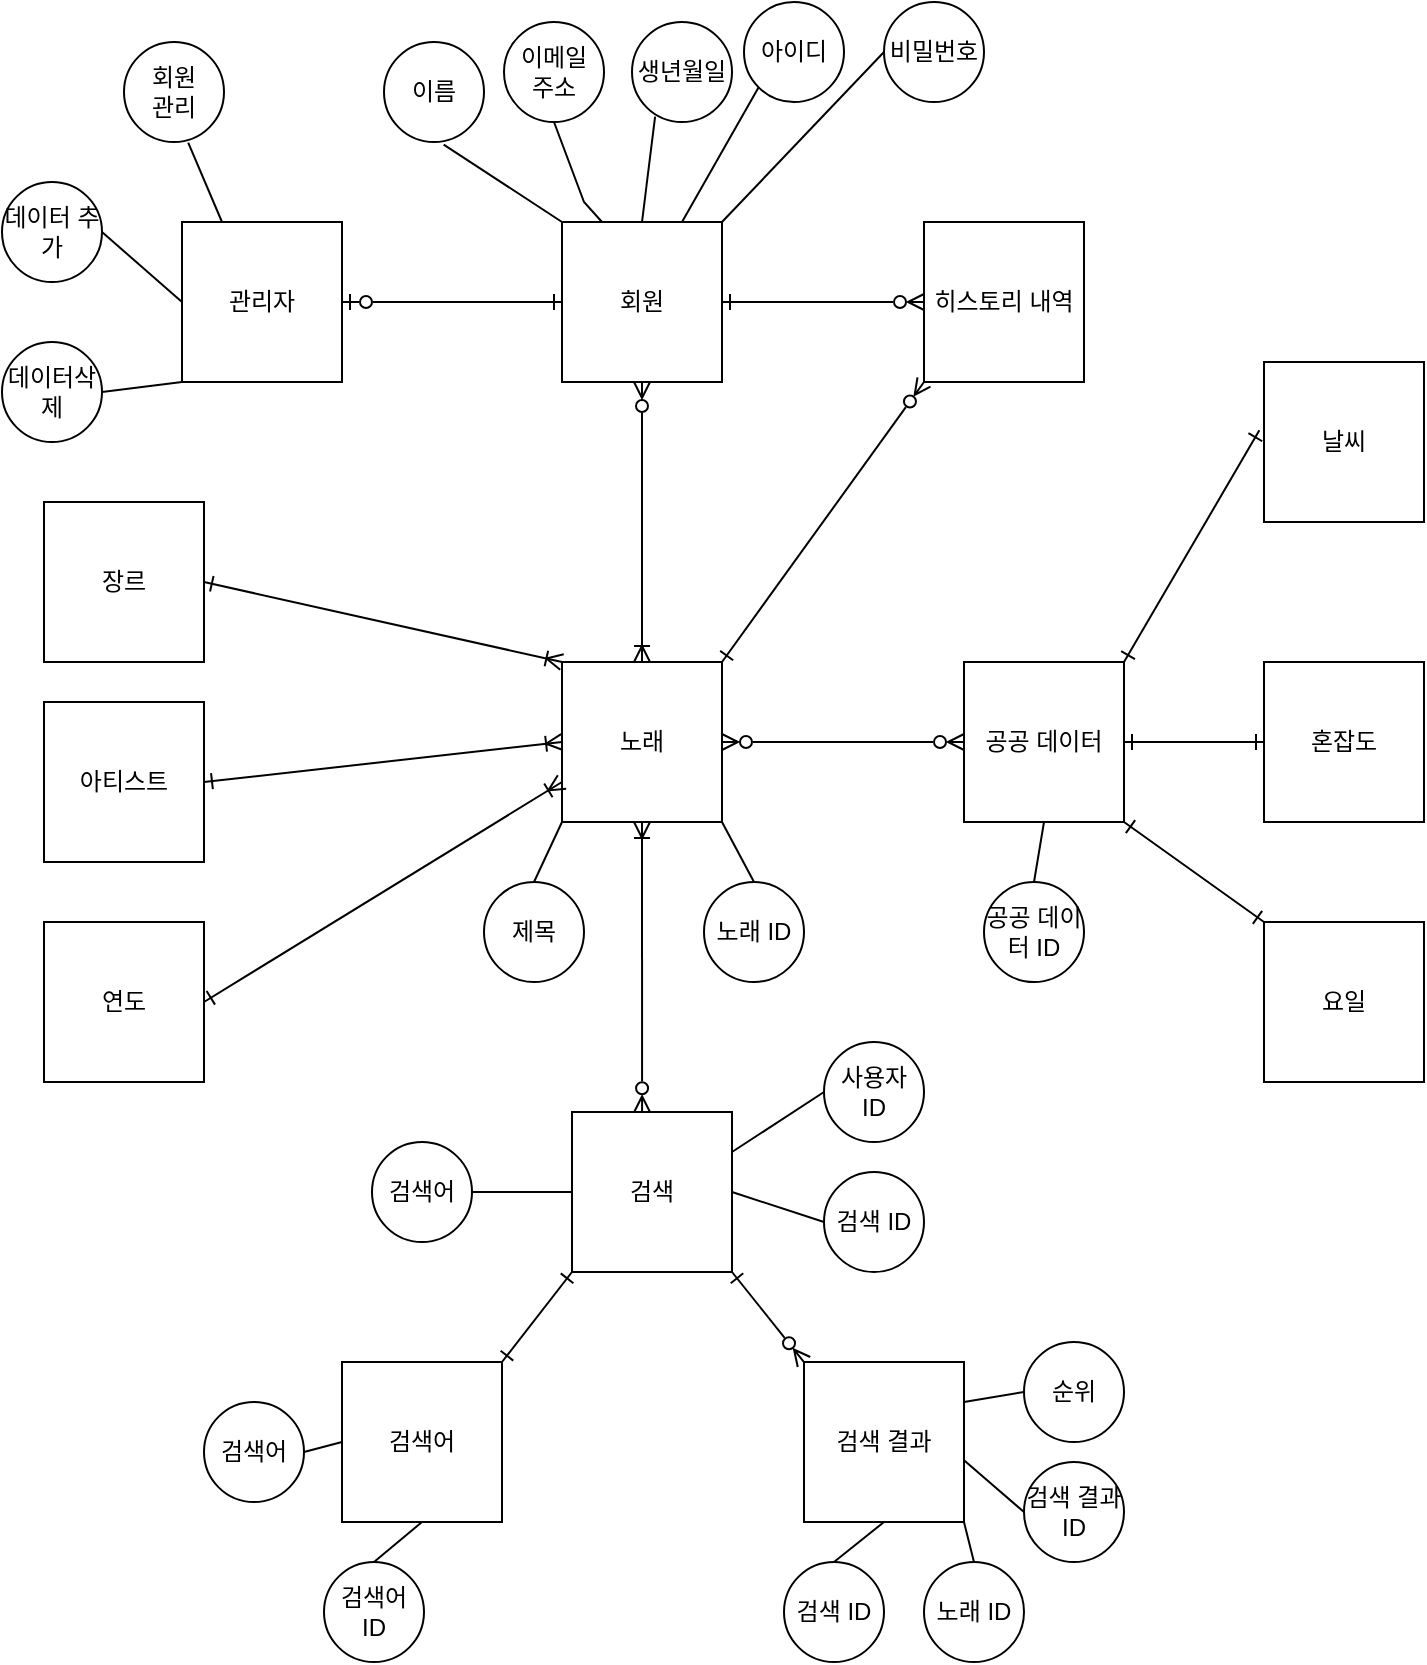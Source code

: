 <mxfile version="21.2.2" type="device">
  <diagram name="페이지-1" id="4VKI3FWt3FUXycae26qv">
    <mxGraphModel dx="1727" dy="1014" grid="1" gridSize="10" guides="1" tooltips="1" connect="1" arrows="1" fold="1" page="1" pageScale="1" pageWidth="827" pageHeight="1169" math="0" shadow="0">
      <root>
        <mxCell id="0" />
        <mxCell id="1" parent="0" />
        <mxCell id="eVUbNdQwkZP-IkfPFXyn-18" style="rounded=0;orthogonalLoop=1;jettySize=auto;html=1;exitX=0.25;exitY=0;exitDx=0;exitDy=0;entryX=0.5;entryY=1;entryDx=0;entryDy=0;endArrow=none;endFill=0;" parent="1" source="eVUbNdQwkZP-IkfPFXyn-1" target="eVUbNdQwkZP-IkfPFXyn-11" edge="1">
          <mxGeometry relative="1" as="geometry">
            <Array as="points">
              <mxPoint x="340" y="210" />
            </Array>
          </mxGeometry>
        </mxCell>
        <mxCell id="eVUbNdQwkZP-IkfPFXyn-19" style="edgeStyle=none;shape=connector;rounded=0;orthogonalLoop=1;jettySize=auto;html=1;exitX=0;exitY=0;exitDx=0;exitDy=0;entryX=0.597;entryY=1.026;entryDx=0;entryDy=0;entryPerimeter=0;labelBackgroundColor=default;strokeColor=default;fontFamily=Helvetica;fontSize=11;fontColor=default;endArrow=none;endFill=0;" parent="1" source="eVUbNdQwkZP-IkfPFXyn-1" target="eVUbNdQwkZP-IkfPFXyn-8" edge="1">
          <mxGeometry relative="1" as="geometry" />
        </mxCell>
        <mxCell id="eVUbNdQwkZP-IkfPFXyn-21" style="edgeStyle=none;shape=connector;rounded=0;orthogonalLoop=1;jettySize=auto;html=1;exitX=0.5;exitY=0;exitDx=0;exitDy=0;entryX=0.231;entryY=0.946;entryDx=0;entryDy=0;entryPerimeter=0;labelBackgroundColor=default;strokeColor=default;fontFamily=Helvetica;fontSize=11;fontColor=default;endArrow=none;endFill=0;" parent="1" source="eVUbNdQwkZP-IkfPFXyn-1" target="eVUbNdQwkZP-IkfPFXyn-12" edge="1">
          <mxGeometry relative="1" as="geometry" />
        </mxCell>
        <mxCell id="eVUbNdQwkZP-IkfPFXyn-23" style="edgeStyle=none;shape=connector;rounded=0;orthogonalLoop=1;jettySize=auto;html=1;exitX=1;exitY=0;exitDx=0;exitDy=0;entryX=0;entryY=0.5;entryDx=0;entryDy=0;labelBackgroundColor=default;strokeColor=default;fontFamily=Helvetica;fontSize=11;fontColor=default;endArrow=none;endFill=0;" parent="1" source="eVUbNdQwkZP-IkfPFXyn-1" target="eVUbNdQwkZP-IkfPFXyn-14" edge="1">
          <mxGeometry relative="1" as="geometry" />
        </mxCell>
        <mxCell id="eVUbNdQwkZP-IkfPFXyn-42" style="edgeStyle=none;shape=connector;rounded=0;orthogonalLoop=1;jettySize=auto;html=1;exitX=0.75;exitY=0;exitDx=0;exitDy=0;entryX=0;entryY=1;entryDx=0;entryDy=0;labelBackgroundColor=default;strokeColor=default;fontFamily=Helvetica;fontSize=11;fontColor=default;endArrow=none;endFill=0;" parent="1" source="eVUbNdQwkZP-IkfPFXyn-1" target="eVUbNdQwkZP-IkfPFXyn-13" edge="1">
          <mxGeometry relative="1" as="geometry" />
        </mxCell>
        <mxCell id="eVUbNdQwkZP-IkfPFXyn-43" style="edgeStyle=none;shape=connector;rounded=0;orthogonalLoop=1;jettySize=auto;html=1;exitX=1;exitY=0.5;exitDx=0;exitDy=0;entryX=0;entryY=0.5;entryDx=0;entryDy=0;labelBackgroundColor=default;strokeColor=default;fontFamily=Helvetica;fontSize=11;fontColor=default;endArrow=ERzeroToMany;endFill=0;startArrow=ERone;startFill=0;" parent="1" source="eVUbNdQwkZP-IkfPFXyn-1" target="eVUbNdQwkZP-IkfPFXyn-5" edge="1">
          <mxGeometry relative="1" as="geometry" />
        </mxCell>
        <mxCell id="eVUbNdQwkZP-IkfPFXyn-1" value="회원" style="whiteSpace=wrap;html=1;aspect=fixed;" parent="1" vertex="1">
          <mxGeometry x="329" y="220" width="80" height="80" as="geometry" />
        </mxCell>
        <mxCell id="eVUbNdQwkZP-IkfPFXyn-44" style="edgeStyle=none;shape=connector;rounded=0;orthogonalLoop=1;jettySize=auto;html=1;exitX=0.5;exitY=0;exitDx=0;exitDy=0;entryX=0.5;entryY=1;entryDx=0;entryDy=0;labelBackgroundColor=default;strokeColor=default;fontFamily=Helvetica;fontSize=11;fontColor=default;endArrow=ERzeroToMany;endFill=0;startArrow=ERoneToMany;startFill=0;" parent="1" source="eVUbNdQwkZP-IkfPFXyn-2" target="eVUbNdQwkZP-IkfPFXyn-1" edge="1">
          <mxGeometry relative="1" as="geometry" />
        </mxCell>
        <mxCell id="eVUbNdQwkZP-IkfPFXyn-45" style="edgeStyle=none;shape=connector;rounded=0;orthogonalLoop=1;jettySize=auto;html=1;exitX=1;exitY=0;exitDx=0;exitDy=0;entryX=0;entryY=1;entryDx=0;entryDy=0;labelBackgroundColor=default;strokeColor=default;fontFamily=Helvetica;fontSize=11;fontColor=default;endArrow=ERzeroToMany;endFill=0;startArrow=ERone;startFill=0;" parent="1" source="eVUbNdQwkZP-IkfPFXyn-2" target="eVUbNdQwkZP-IkfPFXyn-5" edge="1">
          <mxGeometry relative="1" as="geometry" />
        </mxCell>
        <mxCell id="eVUbNdQwkZP-IkfPFXyn-46" style="edgeStyle=none;shape=connector;rounded=0;orthogonalLoop=1;jettySize=auto;html=1;exitX=0.5;exitY=1;exitDx=0;exitDy=0;entryX=0.438;entryY=0.002;entryDx=0;entryDy=0;entryPerimeter=0;labelBackgroundColor=default;strokeColor=default;fontFamily=Helvetica;fontSize=11;fontColor=default;endArrow=ERzeroToMany;endFill=0;startArrow=ERoneToMany;startFill=0;" parent="1" source="eVUbNdQwkZP-IkfPFXyn-2" target="eVUbNdQwkZP-IkfPFXyn-35" edge="1">
          <mxGeometry relative="1" as="geometry" />
        </mxCell>
        <mxCell id="eVUbNdQwkZP-IkfPFXyn-75" style="edgeStyle=none;shape=connector;rounded=0;orthogonalLoop=1;jettySize=auto;html=1;exitX=1;exitY=0.5;exitDx=0;exitDy=0;entryX=0;entryY=0.5;entryDx=0;entryDy=0;labelBackgroundColor=default;strokeColor=default;fontFamily=Helvetica;fontSize=11;fontColor=default;endArrow=ERzeroToMany;endFill=0;startArrow=ERzeroToMany;startFill=0;" parent="1" source="eVUbNdQwkZP-IkfPFXyn-2" target="eVUbNdQwkZP-IkfPFXyn-3" edge="1">
          <mxGeometry relative="1" as="geometry" />
        </mxCell>
        <mxCell id="eVUbNdQwkZP-IkfPFXyn-2" value="노래" style="whiteSpace=wrap;html=1;aspect=fixed;" parent="1" vertex="1">
          <mxGeometry x="329" y="440" width="80" height="80" as="geometry" />
        </mxCell>
        <mxCell id="eVUbNdQwkZP-IkfPFXyn-76" style="edgeStyle=none;shape=connector;rounded=0;orthogonalLoop=1;jettySize=auto;html=1;exitX=1;exitY=0;exitDx=0;exitDy=0;entryX=-0.029;entryY=0.427;entryDx=0;entryDy=0;entryPerimeter=0;labelBackgroundColor=default;strokeColor=default;fontFamily=Helvetica;fontSize=11;fontColor=default;endArrow=ERone;endFill=0;startArrow=ERone;startFill=0;" parent="1" source="eVUbNdQwkZP-IkfPFXyn-3" target="eVUbNdQwkZP-IkfPFXyn-27" edge="1">
          <mxGeometry relative="1" as="geometry" />
        </mxCell>
        <mxCell id="eVUbNdQwkZP-IkfPFXyn-77" style="edgeStyle=none;shape=connector;rounded=0;orthogonalLoop=1;jettySize=auto;html=1;exitX=1;exitY=0.5;exitDx=0;exitDy=0;entryX=0;entryY=0.5;entryDx=0;entryDy=0;labelBackgroundColor=default;strokeColor=default;fontFamily=Helvetica;fontSize=11;fontColor=default;endArrow=ERone;endFill=0;startArrow=ERone;startFill=0;" parent="1" source="eVUbNdQwkZP-IkfPFXyn-3" target="eVUbNdQwkZP-IkfPFXyn-26" edge="1">
          <mxGeometry relative="1" as="geometry" />
        </mxCell>
        <mxCell id="eVUbNdQwkZP-IkfPFXyn-78" style="edgeStyle=none;shape=connector;rounded=0;orthogonalLoop=1;jettySize=auto;html=1;exitX=1;exitY=1;exitDx=0;exitDy=0;entryX=0;entryY=0;entryDx=0;entryDy=0;labelBackgroundColor=default;strokeColor=default;fontFamily=Helvetica;fontSize=11;fontColor=default;endArrow=ERone;endFill=0;startArrow=ERone;startFill=0;" parent="1" source="eVUbNdQwkZP-IkfPFXyn-3" target="eVUbNdQwkZP-IkfPFXyn-34" edge="1">
          <mxGeometry relative="1" as="geometry" />
        </mxCell>
        <mxCell id="eVUbNdQwkZP-IkfPFXyn-81" style="edgeStyle=none;shape=connector;rounded=0;orthogonalLoop=1;jettySize=auto;html=1;exitX=0.5;exitY=1;exitDx=0;exitDy=0;entryX=0.5;entryY=0;entryDx=0;entryDy=0;labelBackgroundColor=default;strokeColor=default;fontFamily=Helvetica;fontSize=11;fontColor=default;endArrow=none;endFill=0;" parent="1" source="eVUbNdQwkZP-IkfPFXyn-3" target="eVUbNdQwkZP-IkfPFXyn-80" edge="1">
          <mxGeometry relative="1" as="geometry" />
        </mxCell>
        <mxCell id="eVUbNdQwkZP-IkfPFXyn-3" value="공공 데이터" style="whiteSpace=wrap;html=1;aspect=fixed;" parent="1" vertex="1">
          <mxGeometry x="530" y="440" width="80" height="80" as="geometry" />
        </mxCell>
        <mxCell id="eVUbNdQwkZP-IkfPFXyn-25" style="edgeStyle=none;shape=connector;rounded=0;orthogonalLoop=1;jettySize=auto;html=1;exitX=1;exitY=0.5;exitDx=0;exitDy=0;entryX=0;entryY=0.5;entryDx=0;entryDy=0;labelBackgroundColor=default;strokeColor=default;fontFamily=Helvetica;fontSize=11;fontColor=default;endArrow=ERone;endFill=0;startArrow=ERzeroToOne;startFill=0;" parent="1" source="eVUbNdQwkZP-IkfPFXyn-4" target="eVUbNdQwkZP-IkfPFXyn-1" edge="1">
          <mxGeometry relative="1" as="geometry" />
        </mxCell>
        <mxCell id="eVUbNdQwkZP-IkfPFXyn-31" style="edgeStyle=none;shape=connector;rounded=0;orthogonalLoop=1;jettySize=auto;html=1;exitX=0;exitY=1;exitDx=0;exitDy=0;entryX=1;entryY=0.5;entryDx=0;entryDy=0;labelBackgroundColor=default;strokeColor=default;fontFamily=Helvetica;fontSize=11;fontColor=default;endArrow=none;endFill=0;" parent="1" source="eVUbNdQwkZP-IkfPFXyn-4" target="eVUbNdQwkZP-IkfPFXyn-29" edge="1">
          <mxGeometry relative="1" as="geometry" />
        </mxCell>
        <mxCell id="eVUbNdQwkZP-IkfPFXyn-32" style="edgeStyle=none;shape=connector;rounded=0;orthogonalLoop=1;jettySize=auto;html=1;exitX=0;exitY=0.5;exitDx=0;exitDy=0;entryX=1;entryY=0.5;entryDx=0;entryDy=0;labelBackgroundColor=default;strokeColor=default;fontFamily=Helvetica;fontSize=11;fontColor=default;endArrow=none;endFill=0;" parent="1" source="eVUbNdQwkZP-IkfPFXyn-4" target="eVUbNdQwkZP-IkfPFXyn-28" edge="1">
          <mxGeometry relative="1" as="geometry" />
        </mxCell>
        <mxCell id="eVUbNdQwkZP-IkfPFXyn-33" style="edgeStyle=none;shape=connector;rounded=0;orthogonalLoop=1;jettySize=auto;html=1;exitX=0.25;exitY=0;exitDx=0;exitDy=0;entryX=0.642;entryY=1.006;entryDx=0;entryDy=0;entryPerimeter=0;labelBackgroundColor=default;strokeColor=default;fontFamily=Helvetica;fontSize=11;fontColor=default;endArrow=none;endFill=0;" parent="1" source="eVUbNdQwkZP-IkfPFXyn-4" target="eVUbNdQwkZP-IkfPFXyn-30" edge="1">
          <mxGeometry relative="1" as="geometry" />
        </mxCell>
        <mxCell id="eVUbNdQwkZP-IkfPFXyn-4" value="관리자" style="whiteSpace=wrap;html=1;aspect=fixed;" parent="1" vertex="1">
          <mxGeometry x="139" y="220" width="80" height="80" as="geometry" />
        </mxCell>
        <mxCell id="eVUbNdQwkZP-IkfPFXyn-5" value="히스토리 내역" style="whiteSpace=wrap;html=1;aspect=fixed;" parent="1" vertex="1">
          <mxGeometry x="510" y="220" width="80" height="80" as="geometry" />
        </mxCell>
        <mxCell id="eVUbNdQwkZP-IkfPFXyn-8" value="이름" style="ellipse;whiteSpace=wrap;html=1;aspect=fixed;" parent="1" vertex="1">
          <mxGeometry x="240" y="130" width="50" height="50" as="geometry" />
        </mxCell>
        <mxCell id="eVUbNdQwkZP-IkfPFXyn-47" style="edgeStyle=none;shape=connector;rounded=0;orthogonalLoop=1;jettySize=auto;html=1;exitX=0.5;exitY=0;exitDx=0;exitDy=0;entryX=0;entryY=1;entryDx=0;entryDy=0;labelBackgroundColor=default;strokeColor=default;fontFamily=Helvetica;fontSize=11;fontColor=default;endArrow=none;endFill=0;" parent="1" source="eVUbNdQwkZP-IkfPFXyn-10" target="eVUbNdQwkZP-IkfPFXyn-2" edge="1">
          <mxGeometry relative="1" as="geometry" />
        </mxCell>
        <mxCell id="eVUbNdQwkZP-IkfPFXyn-10" value="제목" style="ellipse;whiteSpace=wrap;html=1;aspect=fixed;" parent="1" vertex="1">
          <mxGeometry x="290" y="550" width="50" height="50" as="geometry" />
        </mxCell>
        <mxCell id="eVUbNdQwkZP-IkfPFXyn-11" value="이메일&lt;br&gt;주소" style="ellipse;whiteSpace=wrap;html=1;aspect=fixed;" parent="1" vertex="1">
          <mxGeometry x="300" y="120" width="50" height="50" as="geometry" />
        </mxCell>
        <mxCell id="eVUbNdQwkZP-IkfPFXyn-12" value="생년월일" style="ellipse;whiteSpace=wrap;html=1;aspect=fixed;" parent="1" vertex="1">
          <mxGeometry x="364" y="120" width="50" height="50" as="geometry" />
        </mxCell>
        <mxCell id="eVUbNdQwkZP-IkfPFXyn-13" value="아이디" style="ellipse;whiteSpace=wrap;html=1;aspect=fixed;" parent="1" vertex="1">
          <mxGeometry x="420" y="110" width="50" height="50" as="geometry" />
        </mxCell>
        <mxCell id="eVUbNdQwkZP-IkfPFXyn-14" value="비밀번호" style="ellipse;whiteSpace=wrap;html=1;aspect=fixed;" parent="1" vertex="1">
          <mxGeometry x="490" y="110" width="50" height="50" as="geometry" />
        </mxCell>
        <mxCell id="eVUbNdQwkZP-IkfPFXyn-57" style="edgeStyle=none;shape=connector;rounded=0;orthogonalLoop=1;jettySize=auto;html=1;exitX=1;exitY=0.5;exitDx=0;exitDy=0;entryX=0;entryY=0.5;entryDx=0;entryDy=0;labelBackgroundColor=default;strokeColor=default;fontFamily=Helvetica;fontSize=11;fontColor=default;endArrow=ERoneToMany;endFill=0;startArrow=ERone;startFill=0;" parent="1" source="eVUbNdQwkZP-IkfPFXyn-15" target="eVUbNdQwkZP-IkfPFXyn-2" edge="1">
          <mxGeometry relative="1" as="geometry" />
        </mxCell>
        <mxCell id="eVUbNdQwkZP-IkfPFXyn-15" value="아티스트" style="whiteSpace=wrap;html=1;aspect=fixed;" parent="1" vertex="1">
          <mxGeometry x="70" y="460" width="80" height="80" as="geometry" />
        </mxCell>
        <mxCell id="eVUbNdQwkZP-IkfPFXyn-56" style="edgeStyle=none;shape=connector;rounded=0;orthogonalLoop=1;jettySize=auto;html=1;exitX=1;exitY=0.5;exitDx=0;exitDy=0;entryX=0;entryY=0;entryDx=0;entryDy=0;labelBackgroundColor=default;strokeColor=default;fontFamily=Helvetica;fontSize=11;fontColor=default;endArrow=ERoneToMany;endFill=0;startArrow=ERone;startFill=0;" parent="1" source="eVUbNdQwkZP-IkfPFXyn-16" target="eVUbNdQwkZP-IkfPFXyn-2" edge="1">
          <mxGeometry relative="1" as="geometry" />
        </mxCell>
        <mxCell id="eVUbNdQwkZP-IkfPFXyn-16" value="장르" style="whiteSpace=wrap;html=1;aspect=fixed;" parent="1" vertex="1">
          <mxGeometry x="70" y="360" width="80" height="80" as="geometry" />
        </mxCell>
        <mxCell id="eVUbNdQwkZP-IkfPFXyn-58" style="edgeStyle=none;shape=connector;rounded=0;orthogonalLoop=1;jettySize=auto;html=1;exitX=1;exitY=0.5;exitDx=0;exitDy=0;entryX=0;entryY=0.75;entryDx=0;entryDy=0;labelBackgroundColor=default;strokeColor=default;fontFamily=Helvetica;fontSize=11;fontColor=default;endArrow=ERoneToMany;endFill=0;startArrow=ERone;startFill=0;" parent="1" source="eVUbNdQwkZP-IkfPFXyn-17" target="eVUbNdQwkZP-IkfPFXyn-2" edge="1">
          <mxGeometry relative="1" as="geometry" />
        </mxCell>
        <mxCell id="eVUbNdQwkZP-IkfPFXyn-17" value="연도" style="whiteSpace=wrap;html=1;aspect=fixed;" parent="1" vertex="1">
          <mxGeometry x="70" y="570" width="80" height="80" as="geometry" />
        </mxCell>
        <mxCell id="eVUbNdQwkZP-IkfPFXyn-48" style="edgeStyle=none;shape=connector;rounded=0;orthogonalLoop=1;jettySize=auto;html=1;exitX=0.5;exitY=0;exitDx=0;exitDy=0;entryX=1;entryY=1;entryDx=0;entryDy=0;labelBackgroundColor=default;strokeColor=default;fontFamily=Helvetica;fontSize=11;fontColor=default;endArrow=none;endFill=0;" parent="1" source="eVUbNdQwkZP-IkfPFXyn-24" target="eVUbNdQwkZP-IkfPFXyn-2" edge="1">
          <mxGeometry relative="1" as="geometry" />
        </mxCell>
        <mxCell id="eVUbNdQwkZP-IkfPFXyn-24" value="노래 ID" style="ellipse;whiteSpace=wrap;html=1;aspect=fixed;" parent="1" vertex="1">
          <mxGeometry x="400" y="550" width="50" height="50" as="geometry" />
        </mxCell>
        <mxCell id="eVUbNdQwkZP-IkfPFXyn-26" value="혼잡도" style="whiteSpace=wrap;html=1;aspect=fixed;" parent="1" vertex="1">
          <mxGeometry x="680" y="440" width="80" height="80" as="geometry" />
        </mxCell>
        <mxCell id="eVUbNdQwkZP-IkfPFXyn-27" value="날씨" style="whiteSpace=wrap;html=1;aspect=fixed;" parent="1" vertex="1">
          <mxGeometry x="680" y="290" width="80" height="80" as="geometry" />
        </mxCell>
        <mxCell id="eVUbNdQwkZP-IkfPFXyn-28" value="데이터 추가" style="ellipse;whiteSpace=wrap;html=1;aspect=fixed;" parent="1" vertex="1">
          <mxGeometry x="49" y="200" width="50" height="50" as="geometry" />
        </mxCell>
        <mxCell id="eVUbNdQwkZP-IkfPFXyn-29" value="데이터삭제" style="ellipse;whiteSpace=wrap;html=1;aspect=fixed;" parent="1" vertex="1">
          <mxGeometry x="49" y="280" width="50" height="50" as="geometry" />
        </mxCell>
        <mxCell id="eVUbNdQwkZP-IkfPFXyn-30" value="회원 &lt;br&gt;관리" style="ellipse;whiteSpace=wrap;html=1;aspect=fixed;" parent="1" vertex="1">
          <mxGeometry x="110" y="130" width="50" height="50" as="geometry" />
        </mxCell>
        <mxCell id="eVUbNdQwkZP-IkfPFXyn-34" value="요일" style="whiteSpace=wrap;html=1;aspect=fixed;" parent="1" vertex="1">
          <mxGeometry x="680" y="570" width="80" height="80" as="geometry" />
        </mxCell>
        <mxCell id="eVUbNdQwkZP-IkfPFXyn-54" style="edgeStyle=none;shape=connector;rounded=0;orthogonalLoop=1;jettySize=auto;html=1;exitX=1;exitY=0.5;exitDx=0;exitDy=0;entryX=0;entryY=0.5;entryDx=0;entryDy=0;labelBackgroundColor=default;strokeColor=default;fontFamily=Helvetica;fontSize=11;fontColor=default;endArrow=none;endFill=0;" parent="1" source="eVUbNdQwkZP-IkfPFXyn-35" target="eVUbNdQwkZP-IkfPFXyn-53" edge="1">
          <mxGeometry relative="1" as="geometry" />
        </mxCell>
        <mxCell id="eVUbNdQwkZP-IkfPFXyn-60" style="edgeStyle=none;shape=connector;rounded=0;orthogonalLoop=1;jettySize=auto;html=1;exitX=0;exitY=0.5;exitDx=0;exitDy=0;entryX=1;entryY=0.5;entryDx=0;entryDy=0;labelBackgroundColor=default;strokeColor=default;fontFamily=Helvetica;fontSize=11;fontColor=default;endArrow=none;endFill=0;" parent="1" source="eVUbNdQwkZP-IkfPFXyn-35" target="eVUbNdQwkZP-IkfPFXyn-59" edge="1">
          <mxGeometry relative="1" as="geometry" />
        </mxCell>
        <mxCell id="eVUbNdQwkZP-IkfPFXyn-62" style="edgeStyle=none;shape=connector;rounded=0;orthogonalLoop=1;jettySize=auto;html=1;exitX=1;exitY=0.25;exitDx=0;exitDy=0;entryX=0;entryY=0.5;entryDx=0;entryDy=0;labelBackgroundColor=default;strokeColor=default;fontFamily=Helvetica;fontSize=11;fontColor=default;endArrow=none;endFill=0;" parent="1" source="eVUbNdQwkZP-IkfPFXyn-35" target="eVUbNdQwkZP-IkfPFXyn-61" edge="1">
          <mxGeometry relative="1" as="geometry" />
        </mxCell>
        <mxCell id="eVUbNdQwkZP-IkfPFXyn-35" value="검색" style="whiteSpace=wrap;html=1;aspect=fixed;" parent="1" vertex="1">
          <mxGeometry x="334" y="665" width="80" height="80" as="geometry" />
        </mxCell>
        <mxCell id="eVUbNdQwkZP-IkfPFXyn-52" style="edgeStyle=none;shape=connector;rounded=0;orthogonalLoop=1;jettySize=auto;html=1;exitX=0;exitY=0;exitDx=0;exitDy=0;entryX=1;entryY=1;entryDx=0;entryDy=0;labelBackgroundColor=default;strokeColor=default;fontFamily=Helvetica;fontSize=11;fontColor=default;endArrow=ERone;endFill=0;startArrow=ERzeroToMany;startFill=0;" parent="1" source="eVUbNdQwkZP-IkfPFXyn-49" target="eVUbNdQwkZP-IkfPFXyn-35" edge="1">
          <mxGeometry relative="1" as="geometry" />
        </mxCell>
        <mxCell id="eVUbNdQwkZP-IkfPFXyn-49" value="검색 결과" style="whiteSpace=wrap;html=1;aspect=fixed;" parent="1" vertex="1">
          <mxGeometry x="450" y="790" width="80" height="80" as="geometry" />
        </mxCell>
        <mxCell id="eVUbNdQwkZP-IkfPFXyn-51" style="edgeStyle=none;shape=connector;rounded=0;orthogonalLoop=1;jettySize=auto;html=1;exitX=1;exitY=0;exitDx=0;exitDy=0;entryX=0;entryY=1;entryDx=0;entryDy=0;labelBackgroundColor=default;strokeColor=default;fontFamily=Helvetica;fontSize=11;fontColor=default;endArrow=ERone;endFill=0;startArrow=ERone;startFill=0;" parent="1" source="eVUbNdQwkZP-IkfPFXyn-50" target="eVUbNdQwkZP-IkfPFXyn-35" edge="1">
          <mxGeometry relative="1" as="geometry" />
        </mxCell>
        <mxCell id="eVUbNdQwkZP-IkfPFXyn-50" value="검색어" style="whiteSpace=wrap;html=1;aspect=fixed;" parent="1" vertex="1">
          <mxGeometry x="219" y="790" width="80" height="80" as="geometry" />
        </mxCell>
        <mxCell id="eVUbNdQwkZP-IkfPFXyn-53" value="검색 ID" style="ellipse;whiteSpace=wrap;html=1;aspect=fixed;" parent="1" vertex="1">
          <mxGeometry x="460" y="695" width="50" height="50" as="geometry" />
        </mxCell>
        <mxCell id="eVUbNdQwkZP-IkfPFXyn-59" value="검색어" style="ellipse;whiteSpace=wrap;html=1;aspect=fixed;" parent="1" vertex="1">
          <mxGeometry x="234" y="680" width="50" height="50" as="geometry" />
        </mxCell>
        <mxCell id="eVUbNdQwkZP-IkfPFXyn-61" value="사용자 ID" style="ellipse;whiteSpace=wrap;html=1;aspect=fixed;" parent="1" vertex="1">
          <mxGeometry x="460" y="630" width="50" height="50" as="geometry" />
        </mxCell>
        <mxCell id="eVUbNdQwkZP-IkfPFXyn-66" style="edgeStyle=none;shape=connector;rounded=0;orthogonalLoop=1;jettySize=auto;html=1;exitX=1;exitY=0.5;exitDx=0;exitDy=0;entryX=0;entryY=0.5;entryDx=0;entryDy=0;labelBackgroundColor=default;strokeColor=default;fontFamily=Helvetica;fontSize=11;fontColor=default;endArrow=none;endFill=0;" parent="1" source="eVUbNdQwkZP-IkfPFXyn-63" target="eVUbNdQwkZP-IkfPFXyn-50" edge="1">
          <mxGeometry relative="1" as="geometry" />
        </mxCell>
        <mxCell id="eVUbNdQwkZP-IkfPFXyn-63" value="검색어" style="ellipse;whiteSpace=wrap;html=1;aspect=fixed;" parent="1" vertex="1">
          <mxGeometry x="150" y="810" width="50" height="50" as="geometry" />
        </mxCell>
        <mxCell id="eVUbNdQwkZP-IkfPFXyn-65" style="edgeStyle=none;shape=connector;rounded=0;orthogonalLoop=1;jettySize=auto;html=1;exitX=0.5;exitY=0;exitDx=0;exitDy=0;entryX=0.5;entryY=1;entryDx=0;entryDy=0;labelBackgroundColor=default;strokeColor=default;fontFamily=Helvetica;fontSize=11;fontColor=default;endArrow=none;endFill=0;" parent="1" source="eVUbNdQwkZP-IkfPFXyn-64" target="eVUbNdQwkZP-IkfPFXyn-50" edge="1">
          <mxGeometry relative="1" as="geometry" />
        </mxCell>
        <mxCell id="eVUbNdQwkZP-IkfPFXyn-64" value="검색어 ID" style="ellipse;whiteSpace=wrap;html=1;aspect=fixed;" parent="1" vertex="1">
          <mxGeometry x="210" y="890" width="50" height="50" as="geometry" />
        </mxCell>
        <mxCell id="eVUbNdQwkZP-IkfPFXyn-73" style="edgeStyle=none;shape=connector;rounded=0;orthogonalLoop=1;jettySize=auto;html=1;exitX=0.5;exitY=0;exitDx=0;exitDy=0;entryX=1;entryY=1;entryDx=0;entryDy=0;labelBackgroundColor=default;strokeColor=default;fontFamily=Helvetica;fontSize=11;fontColor=default;endArrow=none;endFill=0;" parent="1" source="eVUbNdQwkZP-IkfPFXyn-67" target="eVUbNdQwkZP-IkfPFXyn-49" edge="1">
          <mxGeometry relative="1" as="geometry" />
        </mxCell>
        <mxCell id="eVUbNdQwkZP-IkfPFXyn-67" value="노래 ID" style="ellipse;whiteSpace=wrap;html=1;aspect=fixed;" parent="1" vertex="1">
          <mxGeometry x="510" y="890" width="50" height="50" as="geometry" />
        </mxCell>
        <mxCell id="eVUbNdQwkZP-IkfPFXyn-74" style="edgeStyle=none;shape=connector;rounded=0;orthogonalLoop=1;jettySize=auto;html=1;exitX=0.5;exitY=0;exitDx=0;exitDy=0;entryX=0.5;entryY=1;entryDx=0;entryDy=0;labelBackgroundColor=default;strokeColor=default;fontFamily=Helvetica;fontSize=11;fontColor=default;endArrow=none;endFill=0;" parent="1" source="eVUbNdQwkZP-IkfPFXyn-68" target="eVUbNdQwkZP-IkfPFXyn-49" edge="1">
          <mxGeometry relative="1" as="geometry" />
        </mxCell>
        <mxCell id="eVUbNdQwkZP-IkfPFXyn-68" value="검색 ID" style="ellipse;whiteSpace=wrap;html=1;aspect=fixed;" parent="1" vertex="1">
          <mxGeometry x="440" y="890" width="50" height="50" as="geometry" />
        </mxCell>
        <mxCell id="eVUbNdQwkZP-IkfPFXyn-72" style="edgeStyle=none;shape=connector;rounded=0;orthogonalLoop=1;jettySize=auto;html=1;exitX=0;exitY=0.5;exitDx=0;exitDy=0;entryX=1.002;entryY=0.615;entryDx=0;entryDy=0;entryPerimeter=0;labelBackgroundColor=default;strokeColor=default;fontFamily=Helvetica;fontSize=11;fontColor=default;endArrow=none;endFill=0;" parent="1" source="eVUbNdQwkZP-IkfPFXyn-69" target="eVUbNdQwkZP-IkfPFXyn-49" edge="1">
          <mxGeometry relative="1" as="geometry" />
        </mxCell>
        <mxCell id="eVUbNdQwkZP-IkfPFXyn-69" value="검색 결과 ID" style="ellipse;whiteSpace=wrap;html=1;aspect=fixed;" parent="1" vertex="1">
          <mxGeometry x="560" y="840" width="50" height="50" as="geometry" />
        </mxCell>
        <mxCell id="eVUbNdQwkZP-IkfPFXyn-71" style="edgeStyle=none;shape=connector;rounded=0;orthogonalLoop=1;jettySize=auto;html=1;exitX=0;exitY=0.5;exitDx=0;exitDy=0;entryX=1;entryY=0.25;entryDx=0;entryDy=0;labelBackgroundColor=default;strokeColor=default;fontFamily=Helvetica;fontSize=11;fontColor=default;endArrow=none;endFill=0;" parent="1" source="eVUbNdQwkZP-IkfPFXyn-70" target="eVUbNdQwkZP-IkfPFXyn-49" edge="1">
          <mxGeometry relative="1" as="geometry" />
        </mxCell>
        <mxCell id="eVUbNdQwkZP-IkfPFXyn-70" value="순위" style="ellipse;whiteSpace=wrap;html=1;aspect=fixed;" parent="1" vertex="1">
          <mxGeometry x="560" y="780" width="50" height="50" as="geometry" />
        </mxCell>
        <mxCell id="eVUbNdQwkZP-IkfPFXyn-80" value="공공 데이터 ID" style="ellipse;whiteSpace=wrap;html=1;aspect=fixed;" parent="1" vertex="1">
          <mxGeometry x="540" y="550" width="50" height="50" as="geometry" />
        </mxCell>
      </root>
    </mxGraphModel>
  </diagram>
</mxfile>
